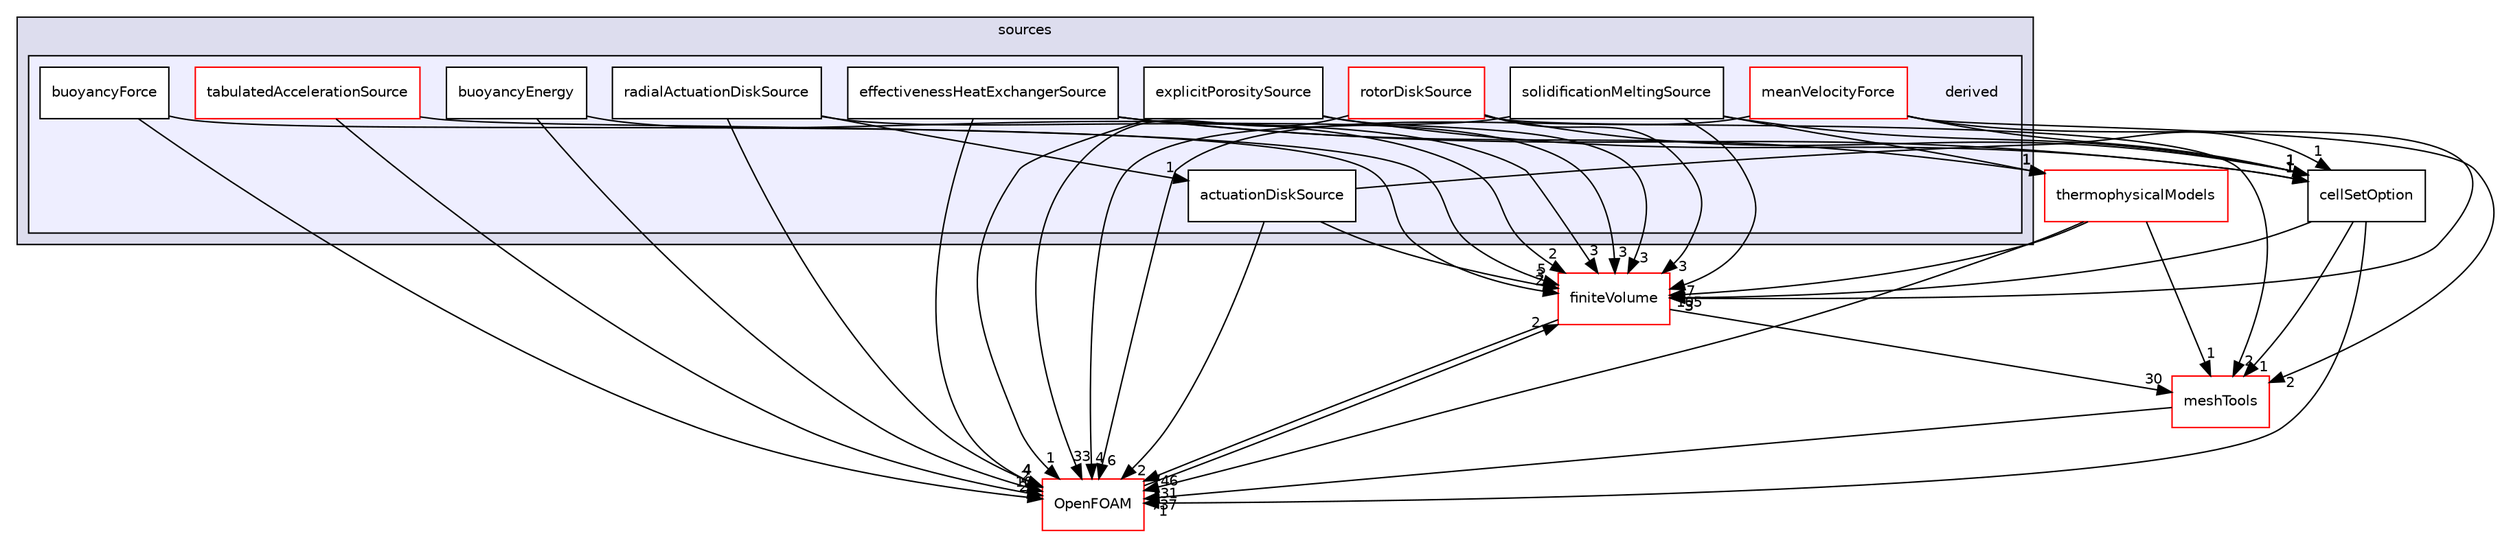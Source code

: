 digraph "src/fvOptions/sources/derived" {
  bgcolor=transparent;
  compound=true
  node [ fontsize="10", fontname="Helvetica"];
  edge [ labelfontsize="10", labelfontname="Helvetica"];
  subgraph clusterdir_ab5426228c8fb14cfc52c0ebfb464378 {
    graph [ bgcolor="#ddddee", pencolor="black", label="sources" fontname="Helvetica", fontsize="10", URL="dir_ab5426228c8fb14cfc52c0ebfb464378.html"]
  subgraph clusterdir_04ada5f3e1c5f73b4b84eeccdf3d9cec {
    graph [ bgcolor="#eeeeff", pencolor="black", label="" URL="dir_04ada5f3e1c5f73b4b84eeccdf3d9cec.html"];
    dir_04ada5f3e1c5f73b4b84eeccdf3d9cec [shape=plaintext label="derived"];
    dir_63e79c4eff9f105986900c564a167454 [shape=box label="actuationDiskSource" color="black" fillcolor="white" style="filled" URL="dir_63e79c4eff9f105986900c564a167454.html"];
    dir_031926ef918503768c7d48b5b2337dbf [shape=box label="buoyancyEnergy" color="black" fillcolor="white" style="filled" URL="dir_031926ef918503768c7d48b5b2337dbf.html"];
    dir_9e2ff1a1e5bfa2a66c428d77789180d3 [shape=box label="buoyancyForce" color="black" fillcolor="white" style="filled" URL="dir_9e2ff1a1e5bfa2a66c428d77789180d3.html"];
    dir_e335d225b39325a9a09efed6589578ea [shape=box label="effectivenessHeatExchangerSource" color="black" fillcolor="white" style="filled" URL="dir_e335d225b39325a9a09efed6589578ea.html"];
    dir_feb12db600e14afec69da07469ffc348 [shape=box label="explicitPorositySource" color="black" fillcolor="white" style="filled" URL="dir_feb12db600e14afec69da07469ffc348.html"];
    dir_480b2b3b2854600013d45bb6ffed2c73 [shape=box label="meanVelocityForce" color="red" fillcolor="white" style="filled" URL="dir_480b2b3b2854600013d45bb6ffed2c73.html"];
    dir_d66be597edb5d919f67749898961bffa [shape=box label="radialActuationDiskSource" color="black" fillcolor="white" style="filled" URL="dir_d66be597edb5d919f67749898961bffa.html"];
    dir_f7e89a82c5668e9e0eb3e36fefc76332 [shape=box label="rotorDiskSource" color="red" fillcolor="white" style="filled" URL="dir_f7e89a82c5668e9e0eb3e36fefc76332.html"];
    dir_302b93324372230db987b55787390993 [shape=box label="solidificationMeltingSource" color="black" fillcolor="white" style="filled" URL="dir_302b93324372230db987b55787390993.html"];
    dir_fe2b05beb20f76306ac0a2453b245a50 [shape=box label="tabulatedAccelerationSource" color="red" fillcolor="white" style="filled" URL="dir_fe2b05beb20f76306ac0a2453b245a50.html"];
  }
  }
  dir_9bd15774b555cf7259a6fa18f99fe99b [shape=box label="finiteVolume" color="red" URL="dir_9bd15774b555cf7259a6fa18f99fe99b.html"];
  dir_ae30ad0bef50cf391b24c614251bb9fd [shape=box label="meshTools" color="red" URL="dir_ae30ad0bef50cf391b24c614251bb9fd.html"];
  dir_2778d089ec5c4f66810b11f753867003 [shape=box label="thermophysicalModels" color="red" URL="dir_2778d089ec5c4f66810b11f753867003.html"];
  dir_c5473ff19b20e6ec4dfe5c310b3778a8 [shape=box label="OpenFOAM" color="red" URL="dir_c5473ff19b20e6ec4dfe5c310b3778a8.html"];
  dir_3985ce20ae33982f8c583731dc480b49 [shape=box label="cellSetOption" URL="dir_3985ce20ae33982f8c583731dc480b49.html"];
  dir_480b2b3b2854600013d45bb6ffed2c73->dir_9bd15774b555cf7259a6fa18f99fe99b [headlabel="3", labeldistance=1.5 headhref="dir_001333_000896.html"];
  dir_480b2b3b2854600013d45bb6ffed2c73->dir_ae30ad0bef50cf391b24c614251bb9fd [headlabel="2", labeldistance=1.5 headhref="dir_001333_001750.html"];
  dir_480b2b3b2854600013d45bb6ffed2c73->dir_c5473ff19b20e6ec4dfe5c310b3778a8 [headlabel="6", labeldistance=1.5 headhref="dir_001333_001896.html"];
  dir_480b2b3b2854600013d45bb6ffed2c73->dir_3985ce20ae33982f8c583731dc480b49 [headlabel="1", labeldistance=1.5 headhref="dir_001333_001317.html"];
  dir_9bd15774b555cf7259a6fa18f99fe99b->dir_ae30ad0bef50cf391b24c614251bb9fd [headlabel="30", labeldistance=1.5 headhref="dir_000896_001750.html"];
  dir_9bd15774b555cf7259a6fa18f99fe99b->dir_c5473ff19b20e6ec4dfe5c310b3778a8 [headlabel="746", labeldistance=1.5 headhref="dir_000896_001896.html"];
  dir_ae30ad0bef50cf391b24c614251bb9fd->dir_c5473ff19b20e6ec4dfe5c310b3778a8 [headlabel="737", labeldistance=1.5 headhref="dir_001750_001896.html"];
  dir_031926ef918503768c7d48b5b2337dbf->dir_9bd15774b555cf7259a6fa18f99fe99b [headlabel="2", labeldistance=1.5 headhref="dir_001329_000896.html"];
  dir_031926ef918503768c7d48b5b2337dbf->dir_c5473ff19b20e6ec4dfe5c310b3778a8 [headlabel="2", labeldistance=1.5 headhref="dir_001329_001896.html"];
  dir_e335d225b39325a9a09efed6589578ea->dir_9bd15774b555cf7259a6fa18f99fe99b [headlabel="3", labeldistance=1.5 headhref="dir_001331_000896.html"];
  dir_e335d225b39325a9a09efed6589578ea->dir_2778d089ec5c4f66810b11f753867003 [headlabel="1", labeldistance=1.5 headhref="dir_001331_001238.html"];
  dir_e335d225b39325a9a09efed6589578ea->dir_c5473ff19b20e6ec4dfe5c310b3778a8 [headlabel="4", labeldistance=1.5 headhref="dir_001331_001896.html"];
  dir_e335d225b39325a9a09efed6589578ea->dir_3985ce20ae33982f8c583731dc480b49 [headlabel="1", labeldistance=1.5 headhref="dir_001331_001317.html"];
  dir_d66be597edb5d919f67749898961bffa->dir_9bd15774b555cf7259a6fa18f99fe99b [headlabel="3", labeldistance=1.5 headhref="dir_001335_000896.html"];
  dir_d66be597edb5d919f67749898961bffa->dir_c5473ff19b20e6ec4dfe5c310b3778a8 [headlabel="4", labeldistance=1.5 headhref="dir_001335_001896.html"];
  dir_d66be597edb5d919f67749898961bffa->dir_63e79c4eff9f105986900c564a167454 [headlabel="1", labeldistance=1.5 headhref="dir_001335_001328.html"];
  dir_2778d089ec5c4f66810b11f753867003->dir_9bd15774b555cf7259a6fa18f99fe99b [headlabel="105", labeldistance=1.5 headhref="dir_001238_000896.html"];
  dir_2778d089ec5c4f66810b11f753867003->dir_ae30ad0bef50cf391b24c614251bb9fd [headlabel="1", labeldistance=1.5 headhref="dir_001238_001750.html"];
  dir_2778d089ec5c4f66810b11f753867003->dir_c5473ff19b20e6ec4dfe5c310b3778a8 [headlabel="331", labeldistance=1.5 headhref="dir_001238_001896.html"];
  dir_feb12db600e14afec69da07469ffc348->dir_9bd15774b555cf7259a6fa18f99fe99b [headlabel="3", labeldistance=1.5 headhref="dir_001332_000896.html"];
  dir_feb12db600e14afec69da07469ffc348->dir_c5473ff19b20e6ec4dfe5c310b3778a8 [headlabel="1", labeldistance=1.5 headhref="dir_001332_001896.html"];
  dir_feb12db600e14afec69da07469ffc348->dir_3985ce20ae33982f8c583731dc480b49 [headlabel="1", labeldistance=1.5 headhref="dir_001332_001317.html"];
  dir_f7e89a82c5668e9e0eb3e36fefc76332->dir_9bd15774b555cf7259a6fa18f99fe99b [headlabel="3", labeldistance=1.5 headhref="dir_001336_000896.html"];
  dir_f7e89a82c5668e9e0eb3e36fefc76332->dir_ae30ad0bef50cf391b24c614251bb9fd [headlabel="2", labeldistance=1.5 headhref="dir_001336_001750.html"];
  dir_f7e89a82c5668e9e0eb3e36fefc76332->dir_c5473ff19b20e6ec4dfe5c310b3778a8 [headlabel="33", labeldistance=1.5 headhref="dir_001336_001896.html"];
  dir_f7e89a82c5668e9e0eb3e36fefc76332->dir_3985ce20ae33982f8c583731dc480b49 [headlabel="1", labeldistance=1.5 headhref="dir_001336_001317.html"];
  dir_302b93324372230db987b55787390993->dir_9bd15774b555cf7259a6fa18f99fe99b [headlabel="7", labeldistance=1.5 headhref="dir_001345_000896.html"];
  dir_302b93324372230db987b55787390993->dir_2778d089ec5c4f66810b11f753867003 [headlabel="1", labeldistance=1.5 headhref="dir_001345_001238.html"];
  dir_302b93324372230db987b55787390993->dir_c5473ff19b20e6ec4dfe5c310b3778a8 [headlabel="4", labeldistance=1.5 headhref="dir_001345_001896.html"];
  dir_302b93324372230db987b55787390993->dir_3985ce20ae33982f8c583731dc480b49 [headlabel="1", labeldistance=1.5 headhref="dir_001345_001317.html"];
  dir_c5473ff19b20e6ec4dfe5c310b3778a8->dir_9bd15774b555cf7259a6fa18f99fe99b [headlabel="2", labeldistance=1.5 headhref="dir_001896_000896.html"];
  dir_fe2b05beb20f76306ac0a2453b245a50->dir_9bd15774b555cf7259a6fa18f99fe99b [headlabel="5", labeldistance=1.5 headhref="dir_001346_000896.html"];
  dir_fe2b05beb20f76306ac0a2453b245a50->dir_c5473ff19b20e6ec4dfe5c310b3778a8 [headlabel="10", labeldistance=1.5 headhref="dir_001346_001896.html"];
  dir_63e79c4eff9f105986900c564a167454->dir_9bd15774b555cf7259a6fa18f99fe99b [headlabel="3", labeldistance=1.5 headhref="dir_001328_000896.html"];
  dir_63e79c4eff9f105986900c564a167454->dir_c5473ff19b20e6ec4dfe5c310b3778a8 [headlabel="2", labeldistance=1.5 headhref="dir_001328_001896.html"];
  dir_63e79c4eff9f105986900c564a167454->dir_3985ce20ae33982f8c583731dc480b49 [headlabel="1", labeldistance=1.5 headhref="dir_001328_001317.html"];
  dir_9e2ff1a1e5bfa2a66c428d77789180d3->dir_9bd15774b555cf7259a6fa18f99fe99b [headlabel="2", labeldistance=1.5 headhref="dir_001330_000896.html"];
  dir_9e2ff1a1e5bfa2a66c428d77789180d3->dir_c5473ff19b20e6ec4dfe5c310b3778a8 [headlabel="2", labeldistance=1.5 headhref="dir_001330_001896.html"];
  dir_3985ce20ae33982f8c583731dc480b49->dir_9bd15774b555cf7259a6fa18f99fe99b [headlabel="3", labeldistance=1.5 headhref="dir_001317_000896.html"];
  dir_3985ce20ae33982f8c583731dc480b49->dir_ae30ad0bef50cf391b24c614251bb9fd [headlabel="1", labeldistance=1.5 headhref="dir_001317_001750.html"];
  dir_3985ce20ae33982f8c583731dc480b49->dir_c5473ff19b20e6ec4dfe5c310b3778a8 [headlabel="1", labeldistance=1.5 headhref="dir_001317_001896.html"];
}
